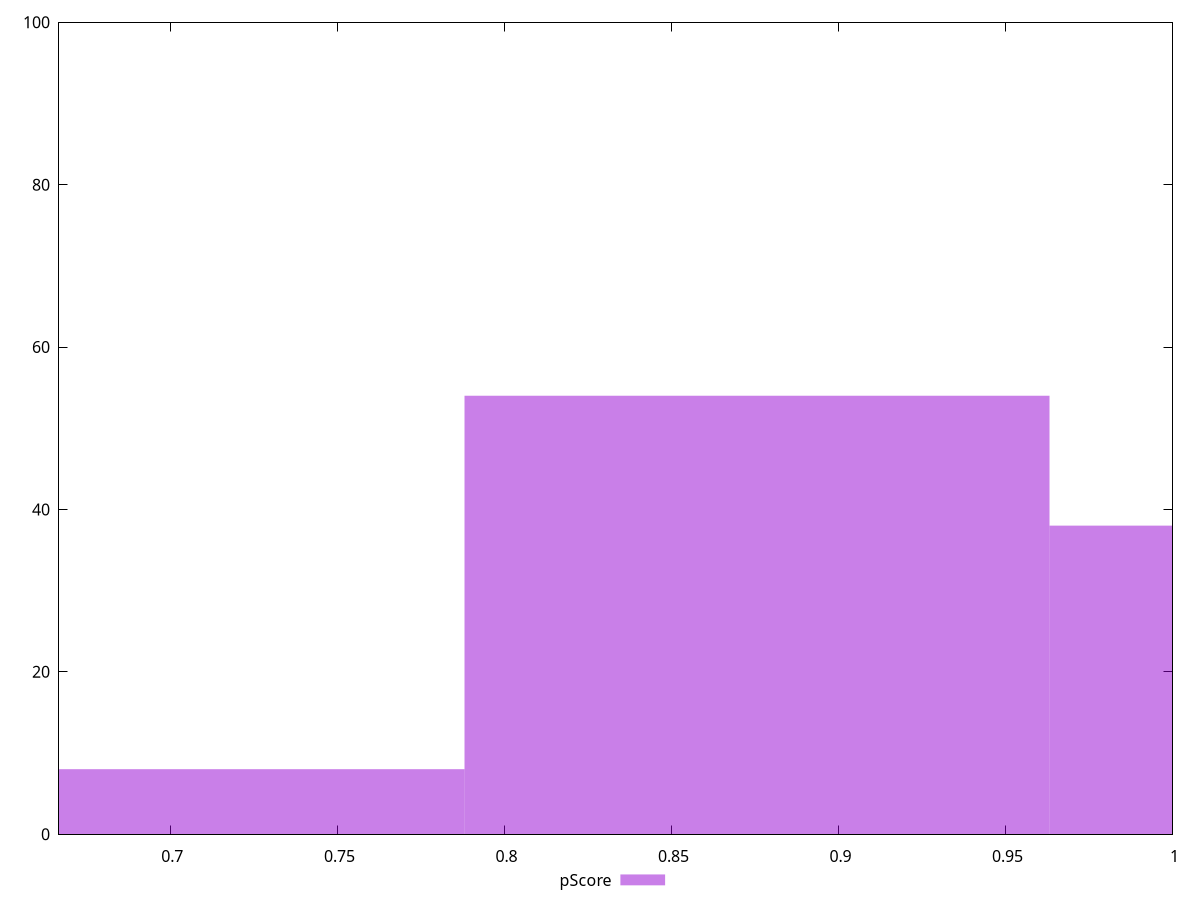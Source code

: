 reset

$pScore <<EOF
0.7004971220376331 8
1.0507456830564497 38
0.8756214025470415 54
EOF

set key outside below
set boxwidth 0.1751242805094083
set xrange [0.6666666666666666:1]
set yrange [0:100]
set trange [0:100]
set style fill transparent solid 0.5 noborder
set terminal svg size 640, 490 enhanced background rgb 'white'
set output "report_00019_2021-02-10T18-14-37.922Z//uses-http2/samples/pages+cached+noadtech/pScore/histogram.svg"

plot $pScore title "pScore" with boxes

reset
